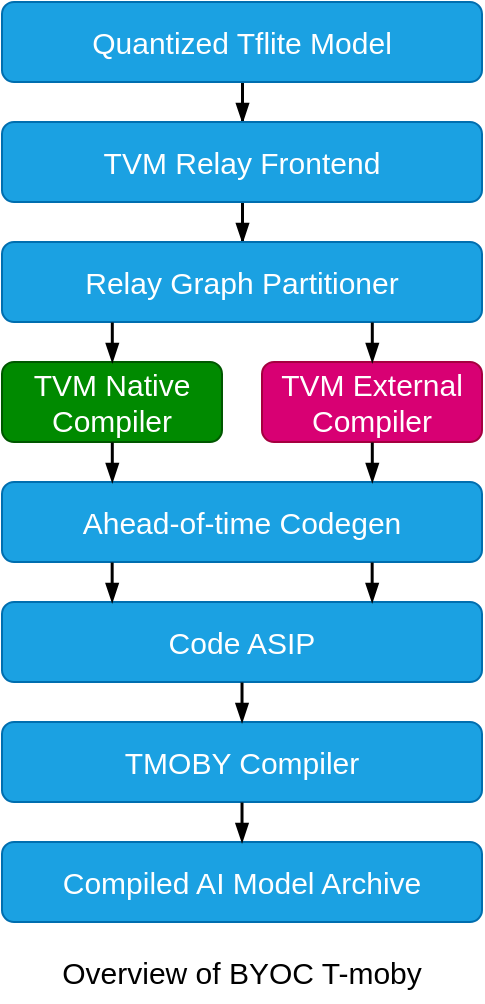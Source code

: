 <mxfile version="24.7.16">
  <diagram name="Trang-1" id="l03iws6UPXsPSPGAZeIM">
    <mxGraphModel dx="1226" dy="1855" grid="1" gridSize="10" guides="1" tooltips="1" connect="1" arrows="1" fold="1" page="1" pageScale="1" pageWidth="827" pageHeight="1169" math="0" shadow="0">
      <root>
        <mxCell id="0" />
        <mxCell id="1" parent="0" />
        <mxCell id="2JOQaI9QGI236U2CI8z8-20" style="edgeStyle=orthogonalEdgeStyle;rounded=0;orthogonalLoop=1;jettySize=auto;html=1;entryX=0.5;entryY=0;entryDx=0;entryDy=0;endArrow=blockThin;endFill=1;strokeWidth=1.5;" parent="1" source="2JOQaI9QGI236U2CI8z8-7" target="2JOQaI9QGI236U2CI8z8-11" edge="1">
          <mxGeometry relative="1" as="geometry" />
        </mxCell>
        <mxCell id="2JOQaI9QGI236U2CI8z8-7" value="&lt;span style=&quot;font-size: 15px;&quot;&gt;Quantized Tflite Model&lt;/span&gt;" style="rounded=1;whiteSpace=wrap;html=1;fillColor=#1ba1e2;strokeColor=#006EAF;fontColor=#ffffff;" parent="1" vertex="1">
          <mxGeometry x="240" y="-200" width="240" height="40" as="geometry" />
        </mxCell>
        <mxCell id="2JOQaI9QGI236U2CI8z8-23" style="edgeStyle=orthogonalEdgeStyle;shape=connector;rounded=0;orthogonalLoop=1;jettySize=auto;html=1;entryX=0.5;entryY=0;entryDx=0;entryDy=0;strokeColor=default;align=center;verticalAlign=middle;fontFamily=Helvetica;fontSize=11;fontColor=default;labelBackgroundColor=default;endArrow=blockThin;endFill=1;strokeWidth=1.5;" parent="1" source="2JOQaI9QGI236U2CI8z8-11" target="2JOQaI9QGI236U2CI8z8-12" edge="1">
          <mxGeometry relative="1" as="geometry" />
        </mxCell>
        <mxCell id="2JOQaI9QGI236U2CI8z8-11" value="&lt;font style=&quot;font-size: 15px;&quot;&gt;TVM Relay Frontend&lt;/font&gt;" style="rounded=1;whiteSpace=wrap;html=1;fillColor=#1ba1e2;strokeColor=#006EAF;fontColor=#ffffff;" parent="1" vertex="1">
          <mxGeometry x="240" y="-140" width="240" height="40" as="geometry" />
        </mxCell>
        <mxCell id="2JOQaI9QGI236U2CI8z8-12" value="&lt;font style=&quot;font-size: 15px;&quot;&gt;Relay Graph Partitioner&lt;/font&gt;" style="rounded=1;whiteSpace=wrap;html=1;fillColor=#1ba1e2;strokeColor=#006EAF;fontColor=#ffffff;" parent="1" vertex="1">
          <mxGeometry x="240" y="-80" width="240" height="40" as="geometry" />
        </mxCell>
        <mxCell id="2JOQaI9QGI236U2CI8z8-13" value="&lt;font style=&quot;font-size: 15px;&quot;&gt;TVM Native&lt;br&gt;Compiler&lt;/font&gt;" style="rounded=1;whiteSpace=wrap;html=1;fillColor=#008a00;fontColor=#ffffff;strokeColor=#005700;" parent="1" vertex="1">
          <mxGeometry x="240" y="-20" width="110" height="40" as="geometry" />
        </mxCell>
        <mxCell id="2JOQaI9QGI236U2CI8z8-14" value="&lt;font style=&quot;font-size: 15px;&quot;&gt;Ahead-of-time Codegen&lt;/font&gt;" style="rounded=1;whiteSpace=wrap;html=1;fillColor=#1ba1e2;fontColor=#ffffff;strokeColor=#006EAF;" parent="1" vertex="1">
          <mxGeometry x="240" y="40" width="240" height="40" as="geometry" />
        </mxCell>
        <mxCell id="2JOQaI9QGI236U2CI8z8-15" value="&lt;font style=&quot;font-size: 15px;&quot;&gt;Code ASIP&lt;/font&gt;" style="rounded=1;whiteSpace=wrap;html=1;fillColor=#1ba1e2;strokeColor=#006EAF;fontColor=#ffffff;" parent="1" vertex="1">
          <mxGeometry x="240" y="100" width="240" height="40" as="geometry" />
        </mxCell>
        <mxCell id="2JOQaI9QGI236U2CI8z8-16" value="&lt;span style=&quot;font-size: 15px;&quot;&gt;TMOBY Compiler&lt;/span&gt;" style="rounded=1;whiteSpace=wrap;html=1;fillColor=#1ba1e2;strokeColor=#006EAF;fontColor=#ffffff;" parent="1" vertex="1">
          <mxGeometry x="240" y="160" width="240" height="40" as="geometry" />
        </mxCell>
        <mxCell id="2JOQaI9QGI236U2CI8z8-17" value="&lt;font style=&quot;font-size: 15px;&quot;&gt;Compiled AI Model Archive&lt;/font&gt;" style="rounded=1;whiteSpace=wrap;html=1;fillColor=#1ba1e2;strokeColor=#006EAF;fontColor=#ffffff;" parent="1" vertex="1">
          <mxGeometry x="240" y="220" width="240" height="40" as="geometry" />
        </mxCell>
        <mxCell id="2JOQaI9QGI236U2CI8z8-18" value="&lt;font style=&quot;font-size: 15px;&quot;&gt;TVM External&lt;br&gt;Compiler&lt;/font&gt;" style="rounded=1;whiteSpace=wrap;html=1;fillColor=#d80073;strokeColor=#A50040;fontColor=#ffffff;" parent="1" vertex="1">
          <mxGeometry x="370" y="-20" width="110" height="40" as="geometry" />
        </mxCell>
        <mxCell id="2JOQaI9QGI236U2CI8z8-25" style="edgeStyle=orthogonalEdgeStyle;shape=connector;rounded=0;orthogonalLoop=1;jettySize=auto;html=1;entryX=0.5;entryY=0;entryDx=0;entryDy=0;strokeColor=default;align=center;verticalAlign=middle;fontFamily=Helvetica;fontSize=11;fontColor=default;labelBackgroundColor=default;endArrow=blockThin;endFill=1;strokeWidth=1.5;" parent="1" edge="1">
          <mxGeometry relative="1" as="geometry">
            <mxPoint x="424.9" y="-40" as="sourcePoint" />
            <mxPoint x="424.9" y="-20" as="targetPoint" />
          </mxGeometry>
        </mxCell>
        <mxCell id="2JOQaI9QGI236U2CI8z8-26" style="edgeStyle=orthogonalEdgeStyle;shape=connector;rounded=0;orthogonalLoop=1;jettySize=auto;html=1;entryX=0.5;entryY=0;entryDx=0;entryDy=0;strokeColor=default;align=center;verticalAlign=middle;fontFamily=Helvetica;fontSize=11;fontColor=default;labelBackgroundColor=default;endArrow=blockThin;endFill=1;strokeWidth=1.5;" parent="1" edge="1">
          <mxGeometry relative="1" as="geometry">
            <mxPoint x="294.9" y="-40" as="sourcePoint" />
            <mxPoint x="294.9" y="-20" as="targetPoint" />
          </mxGeometry>
        </mxCell>
        <mxCell id="2JOQaI9QGI236U2CI8z8-27" style="edgeStyle=orthogonalEdgeStyle;shape=connector;rounded=0;orthogonalLoop=1;jettySize=auto;html=1;entryX=0.5;entryY=0;entryDx=0;entryDy=0;strokeColor=default;align=center;verticalAlign=middle;fontFamily=Helvetica;fontSize=11;fontColor=default;labelBackgroundColor=default;endArrow=blockThin;endFill=1;strokeWidth=1.5;" parent="1" edge="1">
          <mxGeometry relative="1" as="geometry">
            <mxPoint x="294.9" y="20" as="sourcePoint" />
            <mxPoint x="294.9" y="40" as="targetPoint" />
          </mxGeometry>
        </mxCell>
        <mxCell id="2JOQaI9QGI236U2CI8z8-28" style="edgeStyle=orthogonalEdgeStyle;shape=connector;rounded=0;orthogonalLoop=1;jettySize=auto;html=1;entryX=0.5;entryY=0;entryDx=0;entryDy=0;strokeColor=default;align=center;verticalAlign=middle;fontFamily=Helvetica;fontSize=11;fontColor=default;labelBackgroundColor=default;endArrow=blockThin;endFill=1;strokeWidth=1.5;" parent="1" edge="1">
          <mxGeometry relative="1" as="geometry">
            <mxPoint x="424.9" y="20" as="sourcePoint" />
            <mxPoint x="424.9" y="40" as="targetPoint" />
          </mxGeometry>
        </mxCell>
        <mxCell id="2JOQaI9QGI236U2CI8z8-29" style="edgeStyle=orthogonalEdgeStyle;shape=connector;rounded=0;orthogonalLoop=1;jettySize=auto;html=1;entryX=0.5;entryY=0;entryDx=0;entryDy=0;strokeColor=default;align=center;verticalAlign=middle;fontFamily=Helvetica;fontSize=11;fontColor=default;labelBackgroundColor=default;endArrow=blockThin;endFill=1;strokeWidth=1.5;" parent="1" edge="1">
          <mxGeometry relative="1" as="geometry">
            <mxPoint x="424.83" y="80" as="sourcePoint" />
            <mxPoint x="424.83" y="100" as="targetPoint" />
          </mxGeometry>
        </mxCell>
        <mxCell id="2JOQaI9QGI236U2CI8z8-30" style="edgeStyle=orthogonalEdgeStyle;shape=connector;rounded=0;orthogonalLoop=1;jettySize=auto;html=1;entryX=0.5;entryY=0;entryDx=0;entryDy=0;strokeColor=default;align=center;verticalAlign=middle;fontFamily=Helvetica;fontSize=11;fontColor=default;labelBackgroundColor=default;endArrow=blockThin;endFill=1;strokeWidth=1.5;" parent="1" edge="1">
          <mxGeometry relative="1" as="geometry">
            <mxPoint x="294.83" y="80" as="sourcePoint" />
            <mxPoint x="294.83" y="100" as="targetPoint" />
          </mxGeometry>
        </mxCell>
        <mxCell id="TNp84LeQ4NSklary0IVy-6" style="edgeStyle=orthogonalEdgeStyle;shape=connector;rounded=0;orthogonalLoop=1;jettySize=auto;html=1;entryX=0.5;entryY=0;entryDx=0;entryDy=0;strokeColor=default;align=center;verticalAlign=middle;fontFamily=Helvetica;fontSize=11;fontColor=default;labelBackgroundColor=default;endArrow=blockThin;endFill=1;strokeWidth=1.5;" edge="1" parent="1">
          <mxGeometry relative="1" as="geometry">
            <mxPoint x="359.76" y="140" as="sourcePoint" />
            <mxPoint x="359.76" y="160" as="targetPoint" />
          </mxGeometry>
        </mxCell>
        <mxCell id="TNp84LeQ4NSklary0IVy-7" style="edgeStyle=orthogonalEdgeStyle;shape=connector;rounded=0;orthogonalLoop=1;jettySize=auto;html=1;entryX=0.5;entryY=0;entryDx=0;entryDy=0;strokeColor=default;align=center;verticalAlign=middle;fontFamily=Helvetica;fontSize=11;fontColor=default;labelBackgroundColor=default;endArrow=blockThin;endFill=1;strokeWidth=1.5;" edge="1" parent="1">
          <mxGeometry relative="1" as="geometry">
            <mxPoint x="359.76" y="200" as="sourcePoint" />
            <mxPoint x="359.76" y="220" as="targetPoint" />
          </mxGeometry>
        </mxCell>
        <mxCell id="TNp84LeQ4NSklary0IVy-9" value="&lt;font style=&quot;font-size: 15px;&quot;&gt;Overview of BYOC T-moby&lt;/font&gt;" style="text;html=1;align=center;verticalAlign=middle;whiteSpace=wrap;rounded=0;" vertex="1" parent="1">
          <mxGeometry x="260" y="270" width="200" height="30" as="geometry" />
        </mxCell>
      </root>
    </mxGraphModel>
  </diagram>
</mxfile>
